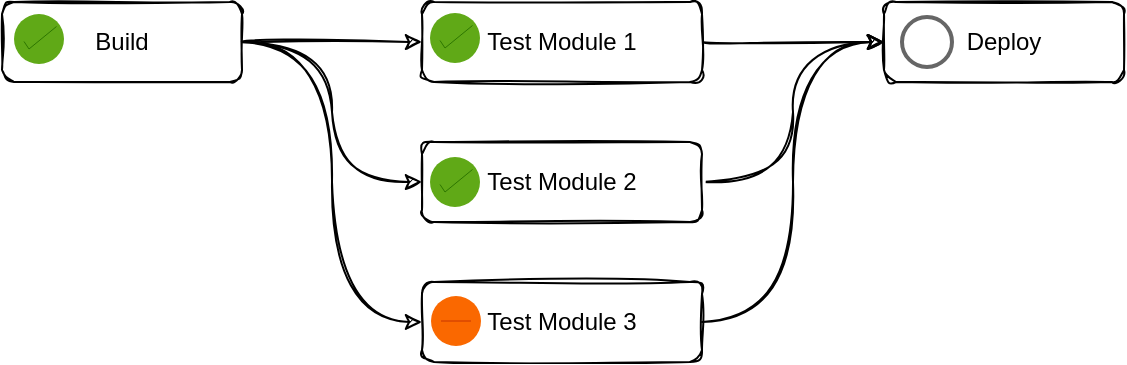<mxfile version="19.0.3" type="device"><diagram id="ouExPRnb9oVDd-JCf9zS" name="Page-1"><mxGraphModel dx="844" dy="549" grid="1" gridSize="10" guides="1" tooltips="1" connect="1" arrows="1" fold="1" page="1" pageScale="1" pageWidth="850" pageHeight="1100" math="0" shadow="0"><root><mxCell id="0"/><mxCell id="1" parent="0"/><mxCell id="3nN3TU_GGEKJpn22w6Ko-14" style="edgeStyle=orthogonalEdgeStyle;rounded=0;orthogonalLoop=1;jettySize=auto;html=1;entryX=0;entryY=0.5;entryDx=0;entryDy=0;fontColor=#000000;curved=1;sketch=1;" edge="1" parent="1" source="3nN3TU_GGEKJpn22w6Ko-3" target="3nN3TU_GGEKJpn22w6Ko-11"><mxGeometry relative="1" as="geometry"/></mxCell><mxCell id="3nN3TU_GGEKJpn22w6Ko-15" style="edgeStyle=orthogonalEdgeStyle;curved=1;rounded=0;orthogonalLoop=1;jettySize=auto;html=1;exitX=1;exitY=0.5;exitDx=0;exitDy=0;entryX=0;entryY=0.5;entryDx=0;entryDy=0;fontColor=#000000;sketch=1;" edge="1" parent="1" source="3nN3TU_GGEKJpn22w6Ko-3" target="3nN3TU_GGEKJpn22w6Ko-12"><mxGeometry relative="1" as="geometry"/></mxCell><mxCell id="3nN3TU_GGEKJpn22w6Ko-16" style="edgeStyle=orthogonalEdgeStyle;curved=1;rounded=0;orthogonalLoop=1;jettySize=auto;html=1;exitX=1;exitY=0.5;exitDx=0;exitDy=0;entryX=0;entryY=0.5;entryDx=0;entryDy=0;fontColor=#000000;sketch=1;" edge="1" parent="1" source="3nN3TU_GGEKJpn22w6Ko-3" target="3nN3TU_GGEKJpn22w6Ko-13"><mxGeometry relative="1" as="geometry"/></mxCell><mxCell id="3nN3TU_GGEKJpn22w6Ko-3" value="&lt;span style=&quot;color: rgba(0, 0, 0, 0); font-family: monospace; font-size: 0px; text-align: start;&quot;&gt;%3CmxGraphModel%3E%3Croot%3E%3CmxCell%20id%3D%220%22%2F%3E%3CmxCell%20id%3D%221%22%20parent%3D%220%22%2F%3E%3CmxCell%20id%3D%222%22%20value%3D%22%22%20style%3D%22html%3D1%3BverticalLabelPosition%3Dbottom%3BlabelBackgroundColor%3D%23ffffff%3BverticalAlign%3Dtop%3Bshadow%3D0%3Bdashed%3D0%3BstrokeWidth%3D2%3Bshape%3Dmxgraph.ios7.misc.select%3BfillColor%3D%2360a917%3BstrokeColor%3D%232D7600%3Bsketch%3D0%3BfontColor%3D%23ffffff%3B%22%20vertex%3D%221%22%20parent%3D%221%22%3E%3CmxGeometry%20x%3D%2270%22%20y%3D%22309%22%20width%3D%2230%22%20height%3D%2232%22%20as%3D%22geometry%22%2F%3E%3C%2FmxCell%3E%3C%2Froot%3E%3C%2FmxGraphModel%3&lt;/span&gt;Build" style="rounded=1;whiteSpace=wrap;html=1;align=center;sketch=1;" vertex="1" parent="1"><mxGeometry x="60" y="310" width="120" height="40" as="geometry"/></mxCell><mxCell id="3nN3TU_GGEKJpn22w6Ko-5" value="" style="html=1;verticalLabelPosition=bottom;labelBackgroundColor=#ffffff;verticalAlign=top;shadow=0;dashed=0;strokeWidth=2;shape=mxgraph.ios7.misc.select;fillColor=#60a917;strokeColor=#2D7600;sketch=0;fontColor=#ffffff;" vertex="1" parent="1"><mxGeometry x="66" y="316" width="25" height="25" as="geometry"/></mxCell><mxCell id="3nN3TU_GGEKJpn22w6Ko-20" style="edgeStyle=orthogonalEdgeStyle;curved=1;rounded=0;orthogonalLoop=1;jettySize=auto;html=1;exitX=1;exitY=0.5;exitDx=0;exitDy=0;entryX=0;entryY=0.5;entryDx=0;entryDy=0;fontColor=#000000;sketch=1;" edge="1" parent="1" source="3nN3TU_GGEKJpn22w6Ko-11" target="3nN3TU_GGEKJpn22w6Ko-17"><mxGeometry relative="1" as="geometry"/></mxCell><mxCell id="3nN3TU_GGEKJpn22w6Ko-11" value="Test Module 1" style="rounded=1;whiteSpace=wrap;html=1;fontColor=#000000;sketch=1;" vertex="1" parent="1"><mxGeometry x="270" y="310" width="140" height="40" as="geometry"/></mxCell><mxCell id="3nN3TU_GGEKJpn22w6Ko-18" style="edgeStyle=orthogonalEdgeStyle;curved=1;rounded=0;orthogonalLoop=1;jettySize=auto;html=1;exitX=1;exitY=0.5;exitDx=0;exitDy=0;entryX=0;entryY=0.5;entryDx=0;entryDy=0;fontColor=#000000;sketch=1;" edge="1" parent="1" source="3nN3TU_GGEKJpn22w6Ko-12" target="3nN3TU_GGEKJpn22w6Ko-17"><mxGeometry relative="1" as="geometry"/></mxCell><mxCell id="3nN3TU_GGEKJpn22w6Ko-12" value="Test Module 2" style="rounded=1;whiteSpace=wrap;html=1;fontColor=#000000;sketch=1;" vertex="1" parent="1"><mxGeometry x="270" y="380" width="140" height="40" as="geometry"/></mxCell><mxCell id="3nN3TU_GGEKJpn22w6Ko-19" style="edgeStyle=orthogonalEdgeStyle;curved=1;rounded=0;orthogonalLoop=1;jettySize=auto;html=1;exitX=1;exitY=0.5;exitDx=0;exitDy=0;fontColor=#000000;entryX=0;entryY=0.5;entryDx=0;entryDy=0;sketch=1;" edge="1" parent="1" source="3nN3TU_GGEKJpn22w6Ko-13" target="3nN3TU_GGEKJpn22w6Ko-17"><mxGeometry relative="1" as="geometry"><mxPoint x="480" y="340" as="targetPoint"/></mxGeometry></mxCell><mxCell id="3nN3TU_GGEKJpn22w6Ko-13" value="Test Module 3" style="rounded=1;whiteSpace=wrap;html=1;fontColor=#000000;sketch=1;" vertex="1" parent="1"><mxGeometry x="270" y="450" width="140" height="40" as="geometry"/></mxCell><mxCell id="3nN3TU_GGEKJpn22w6Ko-17" value="&lt;span style=&quot;color: rgba(0, 0, 0, 0); font-family: monospace; font-size: 0px; text-align: start;&quot;&gt;%3CmxGraphModel%3E%3Croot%3E%3CmxCell%20id%3D%220%22%2F%3E%3CmxCell%20id%3D%221%22%20parent%3D%220%22%2F%3E%3CmxCell%20id%3D%222%22%20value%3D%22%22%20style%3D%22html%3D1%3BverticalLabelPosition%3Dbottom%3BlabelBackgroundColor%3D%23ffffff%3BverticalAlign%3Dtop%3Bshadow%3D0%3Bdashed%3D0%3BstrokeWidth%3D2%3Bshape%3Dmxgraph.ios7.misc.select%3BfillColor%3D%2360a917%3BstrokeColor%3D%232D7600%3Bsketch%3D0%3BfontColor%3D%23ffffff%3B%22%20vertex%3D%221%22%20parent%3D%221%22%3E%3CmxGeometry%20x%3D%2270%22%20y%3D%22309%22%20width%3D%2230%22%20height%3D%2232%22%20as%3D%22geometry%22%2F%3E%3C%2FmxCell%3E%3C%2Froot%3E%3C%2FmxGraphModel%3&lt;/span&gt;Deploy" style="rounded=1;whiteSpace=wrap;html=1;align=center;sketch=1;" vertex="1" parent="1"><mxGeometry x="501" y="310" width="120" height="40" as="geometry"/></mxCell><mxCell id="3nN3TU_GGEKJpn22w6Ko-22" value="" style="html=1;verticalLabelPosition=bottom;labelBackgroundColor=#ffffff;verticalAlign=top;shadow=0;dashed=0;strokeWidth=2;shape=mxgraph.ios7.misc.select;fillColor=#60a917;strokeColor=#2D7600;sketch=0;fontColor=#ffffff;" vertex="1" parent="1"><mxGeometry x="274" y="315.5" width="25" height="25" as="geometry"/></mxCell><mxCell id="3nN3TU_GGEKJpn22w6Ko-23" value="" style="html=1;verticalLabelPosition=bottom;labelBackgroundColor=#ffffff;verticalAlign=top;shadow=0;dashed=0;strokeWidth=2;shape=mxgraph.ios7.misc.select;fillColor=#60a917;strokeColor=#2D7600;sketch=0;fontColor=#ffffff;" vertex="1" parent="1"><mxGeometry x="274" y="387.5" width="25" height="25" as="geometry"/></mxCell><mxCell id="3nN3TU_GGEKJpn22w6Ko-25" value="" style="html=1;verticalLabelPosition=bottom;labelBackgroundColor=#ffffff;verticalAlign=top;shadow=0;dashed=0;strokeWidth=2;shape=mxgraph.ios7.misc.delete;fillColor=#fa6800;strokeColor=#C73500;sketch=0;aspect=fixed;fontColor=#000000;" vertex="1" parent="1"><mxGeometry x="274.5" y="457" width="25" height="25" as="geometry"/></mxCell><mxCell id="3nN3TU_GGEKJpn22w6Ko-27" value="" style="html=1;verticalLabelPosition=bottom;labelBackgroundColor=#ffffff;verticalAlign=top;shadow=0;dashed=0;strokeWidth=2;shape=mxgraph.ios7.misc.circle;strokeColor=#666666;fillColor=#f5f5f5;sketch=0;fillStyle=auto;fontColor=#333333;aspect=fixed;" vertex="1" parent="1"><mxGeometry x="510" y="317.5" width="25" height="25" as="geometry"/></mxCell></root></mxGraphModel></diagram></mxfile>